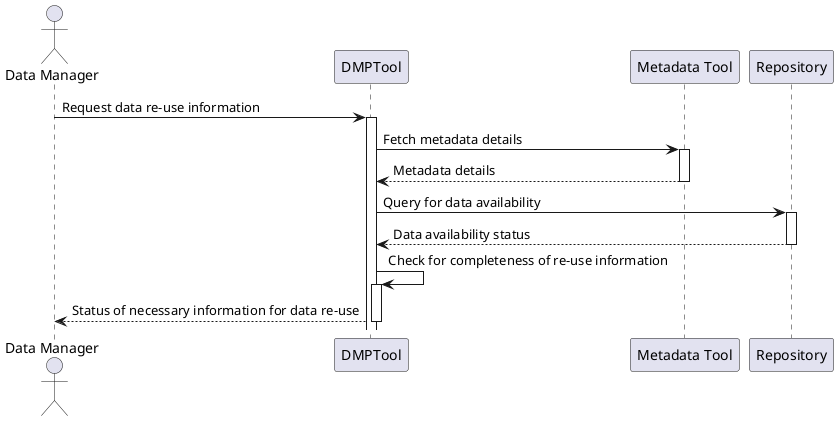 @startuml
actor DataManager as "Data Manager"
participant DMPTool as "DMPTool"
participant MetadataTool as "Metadata Tool"
participant Repository as "Repository"

DataManager -> DMPTool : Request data re-use information
activate DMPTool

DMPTool -> MetadataTool : Fetch metadata details
activate MetadataTool
MetadataTool --> DMPTool : Metadata details
deactivate MetadataTool

DMPTool -> Repository : Query for data availability
activate Repository
Repository --> DMPTool : Data availability status
deactivate Repository

DMPTool -> DMPTool : Check for completeness of re-use information
activate DMPTool
DMPTool --> DataManager : Status of necessary information for data re-use
deactivate DMPTool

@enduml